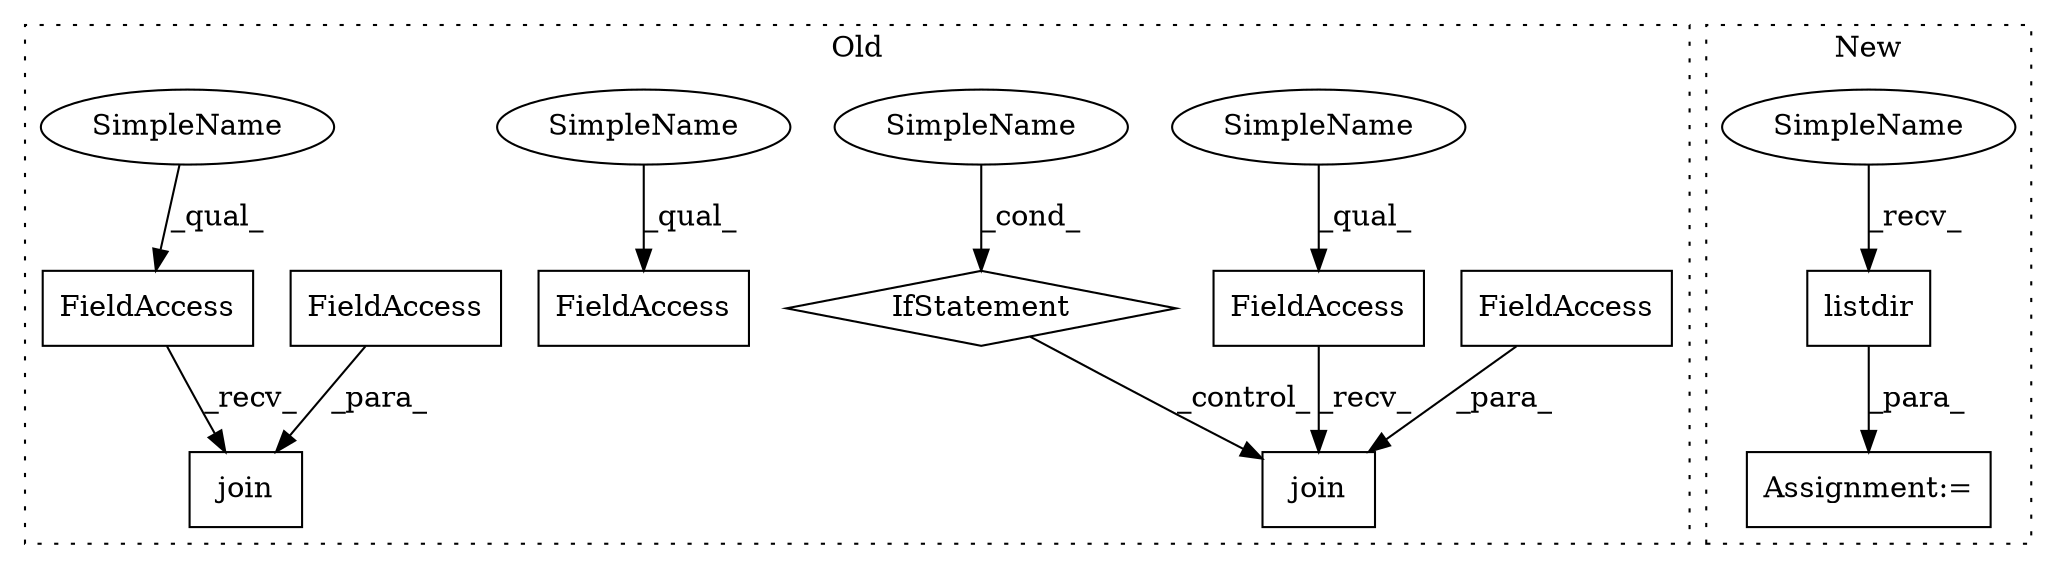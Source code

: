 digraph G {
subgraph cluster0 {
1 [label="join" a="32" s="585,614" l="5,1" shape="box"];
4 [label="FieldAccess" a="22" s="577" l="7" shape="box"];
5 [label="IfStatement" a="25" s="541,558" l="4,2" shape="diamond"];
6 [label="SimpleName" a="42" s="" l="" shape="ellipse"];
7 [label="FieldAccess" a="22" s="590" l="9" shape="box"];
8 [label="FieldAccess" a="22" s="485" l="7" shape="box"];
9 [label="FieldAccess" a="22" s="393" l="7" shape="box"];
10 [label="join" a="32" s="401,430" l="5,1" shape="box"];
11 [label="FieldAccess" a="22" s="406" l="9" shape="box"];
12 [label="SimpleName" a="42" s="485" l="2" shape="ellipse"];
13 [label="SimpleName" a="42" s="393" l="2" shape="ellipse"];
14 [label="SimpleName" a="42" s="577" l="2" shape="ellipse"];
label = "Old";
style="dotted";
}
subgraph cluster1 {
2 [label="listdir" a="32" s="355,372" l="8,1" shape="box"];
3 [label="Assignment:=" a="7" s="284,373" l="53,2" shape="box"];
15 [label="SimpleName" a="42" s="352" l="2" shape="ellipse"];
label = "New";
style="dotted";
}
2 -> 3 [label="_para_"];
4 -> 1 [label="_recv_"];
5 -> 1 [label="_control_"];
6 -> 5 [label="_cond_"];
7 -> 1 [label="_para_"];
9 -> 10 [label="_recv_"];
11 -> 10 [label="_para_"];
12 -> 8 [label="_qual_"];
13 -> 9 [label="_qual_"];
14 -> 4 [label="_qual_"];
15 -> 2 [label="_recv_"];
}